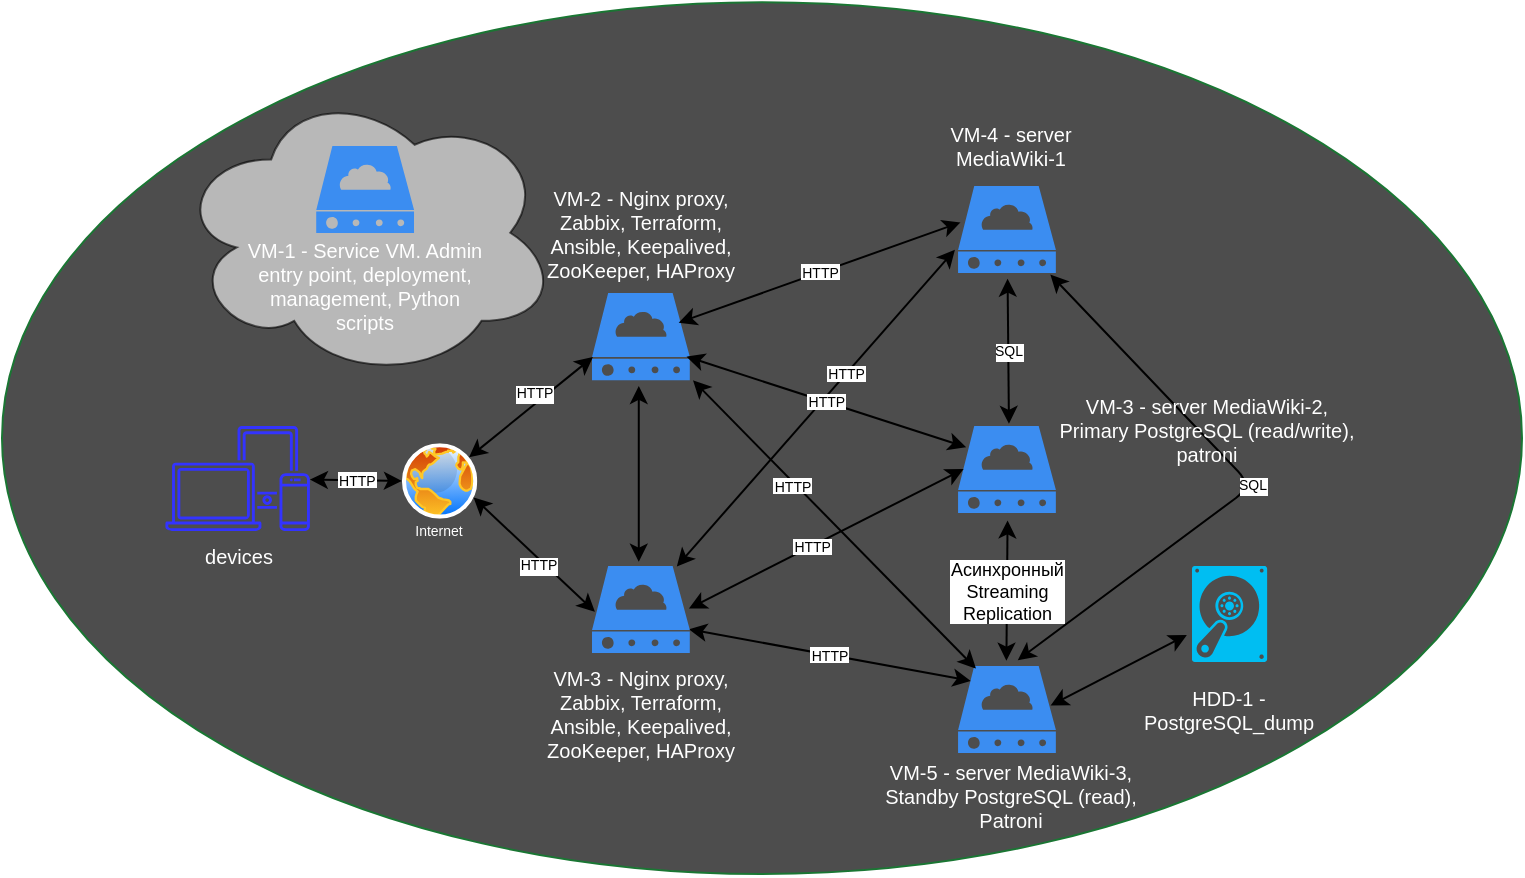 <mxfile>
    <diagram name="Page-1" id="8NoAi405iV9w-lXr4pfd">
        <mxGraphModel dx="724" dy="578" grid="1" gridSize="10" guides="1" tooltips="1" connect="1" arrows="1" fold="1" page="1" pageScale="1" pageWidth="850" pageHeight="1100" background="none" math="0" shadow="0">
            <root>
                <mxCell id="0"/>
                <mxCell id="1" parent="0"/>
                <mxCell id="44" value="" style="ellipse;whiteSpace=wrap;html=1;fontSize=10;fillColor=#4D4D4D;fontColor=#ffffff;strokeColor=#1A7633;movable=1;resizable=1;rotatable=1;deletable=1;editable=1;connectable=1;" parent="1" vertex="1">
                    <mxGeometry x="22" y="18.12" width="760" height="435.88" as="geometry"/>
                </mxCell>
                <mxCell id="43" style="edgeStyle=none;html=1;startArrow=classic;startFill=1;entryX=0.506;entryY=1.084;entryDx=0;entryDy=0;entryPerimeter=0;fontSize=11;strokeColor=#000000;exitX=0.494;exitY=-0.061;exitDx=0;exitDy=0;exitPerimeter=0;" parent="1" source="159" target="155" edge="1">
                    <mxGeometry relative="1" as="geometry">
                        <mxPoint x="653.817" y="289.258" as="sourcePoint"/>
                        <mxPoint x="652.622" y="200.197" as="targetPoint"/>
                    </mxGeometry>
                </mxCell>
                <mxCell id="90" value="Асинхронный&#10;Streaming&#10;Replication" style="edgeLabel;align=center;verticalAlign=middle;resizable=0;points=[];fontSize=9;spacing=2;rotation=0;labelBorderColor=none;" parent="43" vertex="1" connectable="0">
                    <mxGeometry relative="1" as="geometry">
                        <mxPoint as="offset"/>
                    </mxGeometry>
                </mxCell>
                <mxCell id="50" value="" style="verticalLabelPosition=bottom;html=1;verticalAlign=top;align=center;strokeColor=none;fillColor=#00BEF2;shape=mxgraph.azure.vhd;pointerEvents=1;" parent="1" vertex="1">
                    <mxGeometry x="617.004" y="300.002" width="37.561" height="48" as="geometry"/>
                </mxCell>
                <mxCell id="51" style="edgeStyle=none;html=1;exitX=0.945;exitY=0.454;exitDx=0;exitDy=0;startArrow=classic;startFill=1;exitPerimeter=0;entryX=-0.069;entryY=0.719;entryDx=0;entryDy=0;entryPerimeter=0;strokeColor=#000000;" parent="1" source="159" target="50" edge="1">
                    <mxGeometry relative="1" as="geometry">
                        <mxPoint x="678.429" y="323.427" as="sourcePoint"/>
                        <mxPoint x="1068.766" y="251.633" as="targetPoint"/>
                    </mxGeometry>
                </mxCell>
                <mxCell id="9" value="" style="aspect=fixed;perimeter=ellipsePerimeter;html=1;align=center;shadow=0;dashed=0;spacingTop=3;image;image=img/lib/active_directory/internet_globe.svg;" parent="1" vertex="1">
                    <mxGeometry x="221.967" y="238.64" width="37.71" height="37.71" as="geometry"/>
                </mxCell>
                <mxCell id="11" value="" style="edgeStyle=none;startArrow=classic;startFill=1;entryX=0;entryY=0.5;entryDx=0;entryDy=0;strokeColor=#000000;" parent="1" source="97" target="9" edge="1">
                    <mxGeometry relative="1" as="geometry">
                        <mxPoint x="258.805" y="294.208" as="targetPoint"/>
                        <mxPoint x="132.067" y="265.12" as="sourcePoint"/>
                    </mxGeometry>
                </mxCell>
                <mxCell id="72" value="HTTP" style="edgeLabel;align=center;verticalAlign=middle;resizable=0;points=[];fontSize=7;" parent="11" vertex="1" connectable="0">
                    <mxGeometry x="0.058" relative="1" as="geometry">
                        <mxPoint x="-1" as="offset"/>
                    </mxGeometry>
                </mxCell>
                <mxCell id="31" style="edgeStyle=none;html=1;entryX=0.009;entryY=0.735;entryDx=0;entryDy=0;entryPerimeter=0;startArrow=classic;startFill=1;strokeColor=#000000;" parent="1" source="9" target="173" edge="1">
                    <mxGeometry relative="1" as="geometry">
                        <mxPoint x="303.344" y="257.79" as="targetPoint"/>
                    </mxGeometry>
                </mxCell>
                <mxCell id="75" value="HTTP" style="edgeLabel;html=1;align=center;verticalAlign=middle;resizable=0;points=[];fontSize=7;" parent="31" vertex="1" connectable="0">
                    <mxGeometry x="0.212" relative="1" as="geometry">
                        <mxPoint x="-5" y="-1" as="offset"/>
                    </mxGeometry>
                </mxCell>
                <mxCell id="30" style="edgeStyle=none;html=1;exitX=0.867;exitY=0.005;exitDx=0;exitDy=0;entryX=-0.032;entryY=0.732;entryDx=0;entryDy=0;entryPerimeter=0;startArrow=classic;startFill=1;exitPerimeter=0;strokeColor=#000000;" parent="1" source="174" target="20" edge="1">
                    <mxGeometry relative="1" as="geometry">
                        <mxPoint x="353.509" y="230.169" as="sourcePoint"/>
                        <mxPoint x="622.52" y="217.178" as="targetPoint"/>
                    </mxGeometry>
                </mxCell>
                <mxCell id="77" value="HTTP" style="edgeLabel;align=center;verticalAlign=middle;resizable=0;points=[];fontSize=7;" parent="30" vertex="1" connectable="0">
                    <mxGeometry relative="1" as="geometry">
                        <mxPoint x="15" y="-17" as="offset"/>
                    </mxGeometry>
                </mxCell>
                <mxCell id="96" value="&lt;font color=&quot;#ffffff&quot; style=&quot;font-size: 10px;&quot;&gt;HDD-1 - PostgreSQL_dump&lt;/font&gt;" style="text;strokeColor=none;align=center;fillColor=none;html=1;verticalAlign=middle;whiteSpace=wrap;rounded=0;fontSize=10;" parent="1" vertex="1">
                    <mxGeometry x="596.184" y="360.641" width="79.191" height="22.259" as="geometry"/>
                </mxCell>
                <mxCell id="97" value="&lt;font color=&quot;#ffffff&quot; style=&quot;font-size: 10px;&quot;&gt;devices&lt;/font&gt;" style="sketch=0;outlineConnect=0;dashed=0;verticalLabelPosition=bottom;verticalAlign=top;align=center;html=1;fontSize=7;fontStyle=0;shape=mxgraph.aws4.illustration_devices;pointerEvents=1;aspect=fixed;fillColor=#3333FF;strokeColor=#3700CC;fontColor=#ffffff;" parent="1" vertex="1">
                    <mxGeometry x="102.3" y="230" width="75.06" height="52.54" as="geometry"/>
                </mxCell>
                <mxCell id="20" value="" style="sketch=0;html=1;aspect=fixed;strokeColor=none;shadow=0;align=center;verticalAlign=top;fillColor=#3B8DF1;shape=mxgraph.gcp2.cloud_server" parent="1" vertex="1">
                    <mxGeometry x="500.03" y="110.0" width="48.93" height="43.54" as="geometry"/>
                </mxCell>
                <mxCell id="18" value="&lt;font style=&quot;font-size: 10px;&quot; color=&quot;#ffffff&quot;&gt;VM-2 - Nginx proxy, &lt;br&gt;Zabbix, Terraform,&lt;br&gt;Ansible,&amp;nbsp;&lt;/font&gt;&lt;font color=&quot;#ffffff&quot;&gt;Keepalived, &lt;br&gt;ZooKeeper, HAProxy&lt;/font&gt;" style="text;strokeColor=none;align=center;fillColor=none;html=1;verticalAlign=middle;whiteSpace=wrap;rounded=0;fontSize=10;glass=0;shadow=0;strokeWidth=1;" parent="1" vertex="1">
                    <mxGeometry x="290.97" y="110.77" width="101" height="47.23" as="geometry"/>
                </mxCell>
                <mxCell id="155" value="" style="sketch=0;html=1;aspect=fixed;strokeColor=none;shadow=0;align=center;verticalAlign=top;fillColor=#3B8DF1;shape=mxgraph.gcp2.cloud_server" parent="1" vertex="1">
                    <mxGeometry x="500.03" y="230" width="48.93" height="43.54" as="geometry"/>
                </mxCell>
                <mxCell id="157" style="edgeStyle=none;html=1;exitX=0.99;exitY=0.489;exitDx=0;exitDy=0;entryX=0.057;entryY=0.494;entryDx=0;entryDy=0;entryPerimeter=0;startArrow=classic;startFill=1;exitPerimeter=0;strokeColor=#000000;" parent="1" source="174" target="155" edge="1">
                    <mxGeometry relative="1" as="geometry">
                        <mxPoint x="361.046" y="252.886" as="sourcePoint"/>
                        <mxPoint x="375.239" y="224.284" as="targetPoint"/>
                    </mxGeometry>
                </mxCell>
                <mxCell id="158" value="HTTP" style="edgeLabel;align=center;verticalAlign=middle;resizable=0;points=[];fontSize=7;" parent="157" vertex="1" connectable="0">
                    <mxGeometry relative="1" as="geometry">
                        <mxPoint x="-7" y="4" as="offset"/>
                    </mxGeometry>
                </mxCell>
                <mxCell id="159" value="" style="sketch=0;html=1;aspect=fixed;strokeColor=none;shadow=0;align=center;verticalAlign=top;fillColor=#3B8DF1;shape=mxgraph.gcp2.cloud_server" parent="1" vertex="1">
                    <mxGeometry x="500.03" y="350" width="48.93" height="43.54" as="geometry"/>
                </mxCell>
                <mxCell id="160" value="&lt;p style=&quot;line-height: 120%; font-size: 10px;&quot;&gt;&lt;font color=&quot;#ffffff&quot; style=&quot;font-size: 10px;&quot;&gt;VM-5 - server MediaWiki-3,&lt;br&gt;&lt;/font&gt;&lt;span style=&quot;color: rgb(255, 255, 255);&quot;&gt;Standby PostgreSQL (&lt;/span&gt;&lt;span style=&quot;color: rgb(255, 255, 255);&quot;&gt;read), Patroni&lt;/span&gt;&lt;font color=&quot;#ffffff&quot; style=&quot;font-size: 10px;&quot;&gt;&lt;br&gt;&lt;/font&gt;&lt;/p&gt;" style="text;strokeColor=none;align=center;fillColor=none;html=1;verticalAlign=middle;whiteSpace=wrap;rounded=0;fontSize=10;" parent="1" vertex="1">
                    <mxGeometry x="448.97" y="390" width="155" height="50" as="geometry"/>
                </mxCell>
                <mxCell id="161" style="edgeStyle=none;html=1;exitX=0.99;exitY=0.726;exitDx=0;exitDy=0;entryX=0.13;entryY=0.171;entryDx=0;entryDy=0;entryPerimeter=0;startArrow=classic;startFill=1;exitPerimeter=0;strokeColor=#000000;" parent="1" source="174" target="159" edge="1">
                    <mxGeometry relative="1" as="geometry">
                        <mxPoint x="364.657" y="271.432" as="sourcePoint"/>
                        <mxPoint x="385.789" y="269.789" as="targetPoint"/>
                    </mxGeometry>
                </mxCell>
                <mxCell id="162" value="HTTP" style="edgeLabel;align=center;verticalAlign=middle;resizable=0;points=[];fontSize=7;" parent="161" vertex="1" connectable="0">
                    <mxGeometry relative="1" as="geometry">
                        <mxPoint as="offset"/>
                    </mxGeometry>
                </mxCell>
                <mxCell id="167" value="" style="edgeStyle=none;exitX=0.52;exitY=-0.025;exitDx=0;exitDy=0;startArrow=classic;startFill=1;exitPerimeter=0;strokeColor=#000000;html=1;entryX=0.506;entryY=1.064;entryDx=0;entryDy=0;entryPerimeter=0;" parent="1" source="155" target="20" edge="1">
                    <mxGeometry relative="1" as="geometry">
                        <mxPoint x="428.701" y="266.306" as="sourcePoint"/>
                        <mxPoint x="629.163" y="180.409" as="targetPoint"/>
                    </mxGeometry>
                </mxCell>
                <mxCell id="168" value="SQL" style="edgeLabel;html=1;align=center;verticalAlign=middle;resizable=0;points=[];fontSize=7;" parent="167" vertex="1" connectable="0">
                    <mxGeometry relative="1" as="geometry">
                        <mxPoint as="offset"/>
                    </mxGeometry>
                </mxCell>
                <mxCell id="169" value="&lt;font style=&quot;font-size: 7px;&quot; color=&quot;#ffffff&quot;&gt;Internet&lt;/font&gt;" style="text;strokeColor=none;align=center;fillColor=none;html=1;verticalAlign=middle;whiteSpace=wrap;rounded=0;fontSize=7;" parent="1" vertex="1">
                    <mxGeometry x="224.48" y="275.38" width="32.68" height="14.74" as="geometry"/>
                </mxCell>
                <mxCell id="171" value="&lt;p style=&quot;line-height: 120%; font-size: 10px;&quot;&gt;&lt;font color=&quot;#ffffff&quot; style=&quot;font-size: 10px;&quot;&gt;VM-4 - server MediaWiki-1&lt;/font&gt;&lt;/p&gt;" style="text;strokeColor=none;align=center;fillColor=none;html=1;verticalAlign=middle;whiteSpace=wrap;rounded=0;fontSize=10;" parent="1" vertex="1">
                    <mxGeometry x="491.22" y="80" width="70.5" height="20" as="geometry"/>
                </mxCell>
                <mxCell id="173" value="" style="sketch=0;html=1;aspect=fixed;strokeColor=none;shadow=0;align=center;verticalAlign=top;fillColor=#3B8DF1;shape=mxgraph.gcp2.cloud_server" parent="1" vertex="1">
                    <mxGeometry x="317" y="163.54" width="48.93" height="43.54" as="geometry"/>
                </mxCell>
                <mxCell id="174" value="" style="sketch=0;html=1;aspect=fixed;strokeColor=none;shadow=0;align=center;verticalAlign=top;fillColor=#3B8DF1;shape=mxgraph.gcp2.cloud_server" parent="1" vertex="1">
                    <mxGeometry x="317" y="300" width="48.93" height="43.54" as="geometry"/>
                </mxCell>
                <mxCell id="175" value="&lt;font style=&quot;font-size: 10px;&quot; color=&quot;#ffffff&quot;&gt;VM-3 - Nginx proxy, &lt;br&gt;Zabbix, Terraform,&lt;br&gt;Ansible,&amp;nbsp;&lt;/font&gt;&lt;font color=&quot;#ffffff&quot;&gt;Keepalived, &lt;br&gt;ZooKeeper, HAProxy&lt;/font&gt;" style="text;strokeColor=none;align=center;fillColor=none;html=1;verticalAlign=middle;whiteSpace=wrap;rounded=0;fontSize=10;glass=0;shadow=0;strokeWidth=1;" parent="1" vertex="1">
                    <mxGeometry x="290.97" y="350" width="101" height="47.23" as="geometry"/>
                </mxCell>
                <mxCell id="176" style="edgeStyle=none;html=1;entryX=0.03;entryY=0.526;entryDx=0;entryDy=0;entryPerimeter=0;startArrow=classic;startFill=1;strokeColor=#000000;exitX=1;exitY=0.75;exitDx=0;exitDy=0;" parent="1" source="9" target="174" edge="1">
                    <mxGeometry relative="1" as="geometry">
                        <mxPoint x="342.314" y="206.648" as="targetPoint"/>
                        <mxPoint x="266.548" y="257.093" as="sourcePoint"/>
                    </mxGeometry>
                </mxCell>
                <mxCell id="177" value="HTTP" style="edgeLabel;html=1;align=center;verticalAlign=middle;resizable=0;points=[];fontSize=7;" parent="176" vertex="1" connectable="0">
                    <mxGeometry x="0.212" relative="1" as="geometry">
                        <mxPoint x="-5" y="-1" as="offset"/>
                    </mxGeometry>
                </mxCell>
                <mxCell id="179" style="edgeStyle=none;html=1;exitX=0.886;exitY=0.34;exitDx=0;exitDy=0;entryX=0.025;entryY=0.418;entryDx=0;entryDy=0;entryPerimeter=0;startArrow=classic;startFill=1;exitPerimeter=0;strokeColor=#000000;" parent="1" source="173" target="20" edge="1">
                    <mxGeometry relative="1" as="geometry">
                        <mxPoint x="377.005" y="296.675" as="sourcePoint"/>
                        <mxPoint x="477.004" y="171.871" as="targetPoint"/>
                    </mxGeometry>
                </mxCell>
                <mxCell id="180" value="HTTP" style="edgeLabel;align=center;verticalAlign=middle;resizable=0;points=[];fontSize=7;" parent="179" vertex="1" connectable="0">
                    <mxGeometry relative="1" as="geometry">
                        <mxPoint as="offset"/>
                    </mxGeometry>
                </mxCell>
                <mxCell id="181" style="edgeStyle=none;html=1;exitX=0.966;exitY=0.73;exitDx=0;exitDy=0;entryX=0.083;entryY=0.244;entryDx=0;entryDy=0;entryPerimeter=0;startArrow=classic;startFill=1;exitPerimeter=0;strokeColor=#000000;" parent="1" source="173" target="155" edge="1">
                    <mxGeometry relative="1" as="geometry">
                        <mxPoint x="379.804" y="155.413" as="sourcePoint"/>
                        <mxPoint x="479.793" y="158.2" as="targetPoint"/>
                    </mxGeometry>
                </mxCell>
                <mxCell id="182" value="HTTP" style="edgeLabel;align=center;verticalAlign=middle;resizable=0;points=[];fontSize=7;" parent="181" vertex="1" connectable="0">
                    <mxGeometry relative="1" as="geometry">
                        <mxPoint as="offset"/>
                    </mxGeometry>
                </mxCell>
                <mxCell id="183" style="edgeStyle=none;html=1;exitX=1.032;exitY=1.001;exitDx=0;exitDy=0;entryX=0.183;entryY=0.029;entryDx=0;entryDy=0;entryPerimeter=0;startArrow=classic;startFill=1;exitPerimeter=0;strokeColor=#000000;" parent="1" source="173" target="159" edge="1">
                    <mxGeometry relative="1" as="geometry">
                        <mxPoint x="383.816" y="171.784" as="sourcePoint"/>
                        <mxPoint x="485.381" y="230.218" as="targetPoint"/>
                    </mxGeometry>
                </mxCell>
                <mxCell id="184" value="HTTP" style="edgeLabel;align=center;verticalAlign=middle;resizable=0;points=[];fontSize=7;" parent="183" vertex="1" connectable="0">
                    <mxGeometry relative="1" as="geometry">
                        <mxPoint x="-21" y="-19" as="offset"/>
                    </mxGeometry>
                </mxCell>
                <mxCell id="191" style="edgeStyle=none;html=1;entryX=0.478;entryY=1.067;entryDx=0;entryDy=0;entryPerimeter=0;startArrow=classic;startFill=1;strokeColor=#000000;exitX=0.478;exitY=-0.049;exitDx=0;exitDy=0;exitPerimeter=0;" parent="1" source="174" target="173" edge="1">
                    <mxGeometry relative="1" as="geometry">
                        <mxPoint x="327.44" y="205.542" as="targetPoint"/>
                        <mxPoint x="265.456" y="255.605" as="sourcePoint"/>
                    </mxGeometry>
                </mxCell>
                <mxCell id="194" value="" style="edgeStyle=none;exitX=0.61;exitY=-0.067;exitDx=0;exitDy=0;startArrow=classic;startFill=1;exitPerimeter=0;strokeColor=#000000;html=1;entryX=0.943;entryY=1.016;entryDx=0;entryDy=0;entryPerimeter=0;" parent="1" source="159" target="20" edge="1">
                    <mxGeometry relative="1" as="geometry">
                        <mxPoint x="535.474" y="215.992" as="sourcePoint"/>
                        <mxPoint x="534.789" y="166.327" as="targetPoint"/>
                        <Array as="points">
                            <mxPoint x="647" y="260"/>
                        </Array>
                    </mxGeometry>
                </mxCell>
                <mxCell id="195" value="SQL" style="edgeLabel;html=1;align=center;verticalAlign=middle;resizable=0;points=[];fontSize=7;" parent="194" vertex="1" connectable="0">
                    <mxGeometry relative="1" as="geometry">
                        <mxPoint as="offset"/>
                    </mxGeometry>
                </mxCell>
                <mxCell id="193" value="&lt;p style=&quot;line-height: 120%; font-size: 10px;&quot;&gt;&lt;font color=&quot;#ffffff&quot; style=&quot;font-size: 10px;&quot;&gt;VM-3 - server MediaWiki-2,&lt;br&gt;&lt;/font&gt;&lt;span style=&quot;color: rgb(255, 255, 255);&quot;&gt;Primary PostgreSQL (&lt;/span&gt;&lt;span style=&quot;color: rgb(255, 255, 255);&quot;&gt;read/write), patroni&lt;/span&gt;&lt;font color=&quot;#ffffff&quot; style=&quot;font-size: 10px;&quot;&gt;&lt;br&gt;&lt;/font&gt;&lt;/p&gt;" style="text;strokeColor=none;align=center;fillColor=none;html=1;verticalAlign=middle;whiteSpace=wrap;rounded=0;fontSize=10;" parent="1" vertex="1">
                    <mxGeometry x="547" y="207.08" width="155" height="50" as="geometry"/>
                </mxCell>
                <mxCell id="199" value="" style="ellipse;shape=cloud;whiteSpace=wrap;html=1;fillColor=default;opacity=60;" vertex="1" parent="1">
                    <mxGeometry x="108.8" y="60" width="191.2" height="146.77" as="geometry"/>
                </mxCell>
                <mxCell id="197" value="&lt;font color=&quot;#ffffff&quot;&gt;&lt;font style=&quot;font-size: 10px;&quot;&gt;VM-1 -&amp;nbsp;&lt;/font&gt;Service VM. Admin entry point, deployment, management, Python scripts&lt;/font&gt;" style="text;strokeColor=none;align=center;fillColor=none;html=1;verticalAlign=middle;whiteSpace=wrap;rounded=0;fontSize=10;glass=0;shadow=0;strokeWidth=1;" vertex="1" parent="1">
                    <mxGeometry x="140" y="123.54" width="127.16" height="73.69" as="geometry"/>
                </mxCell>
                <mxCell id="198" value="" style="sketch=0;html=1;aspect=fixed;strokeColor=none;shadow=0;align=center;verticalAlign=top;fillColor=#3B8DF1;shape=mxgraph.gcp2.cloud_server" vertex="1" parent="1">
                    <mxGeometry x="179.11" y="90.0" width="48.93" height="43.54" as="geometry"/>
                </mxCell>
            </root>
        </mxGraphModel>
    </diagram>
</mxfile>
